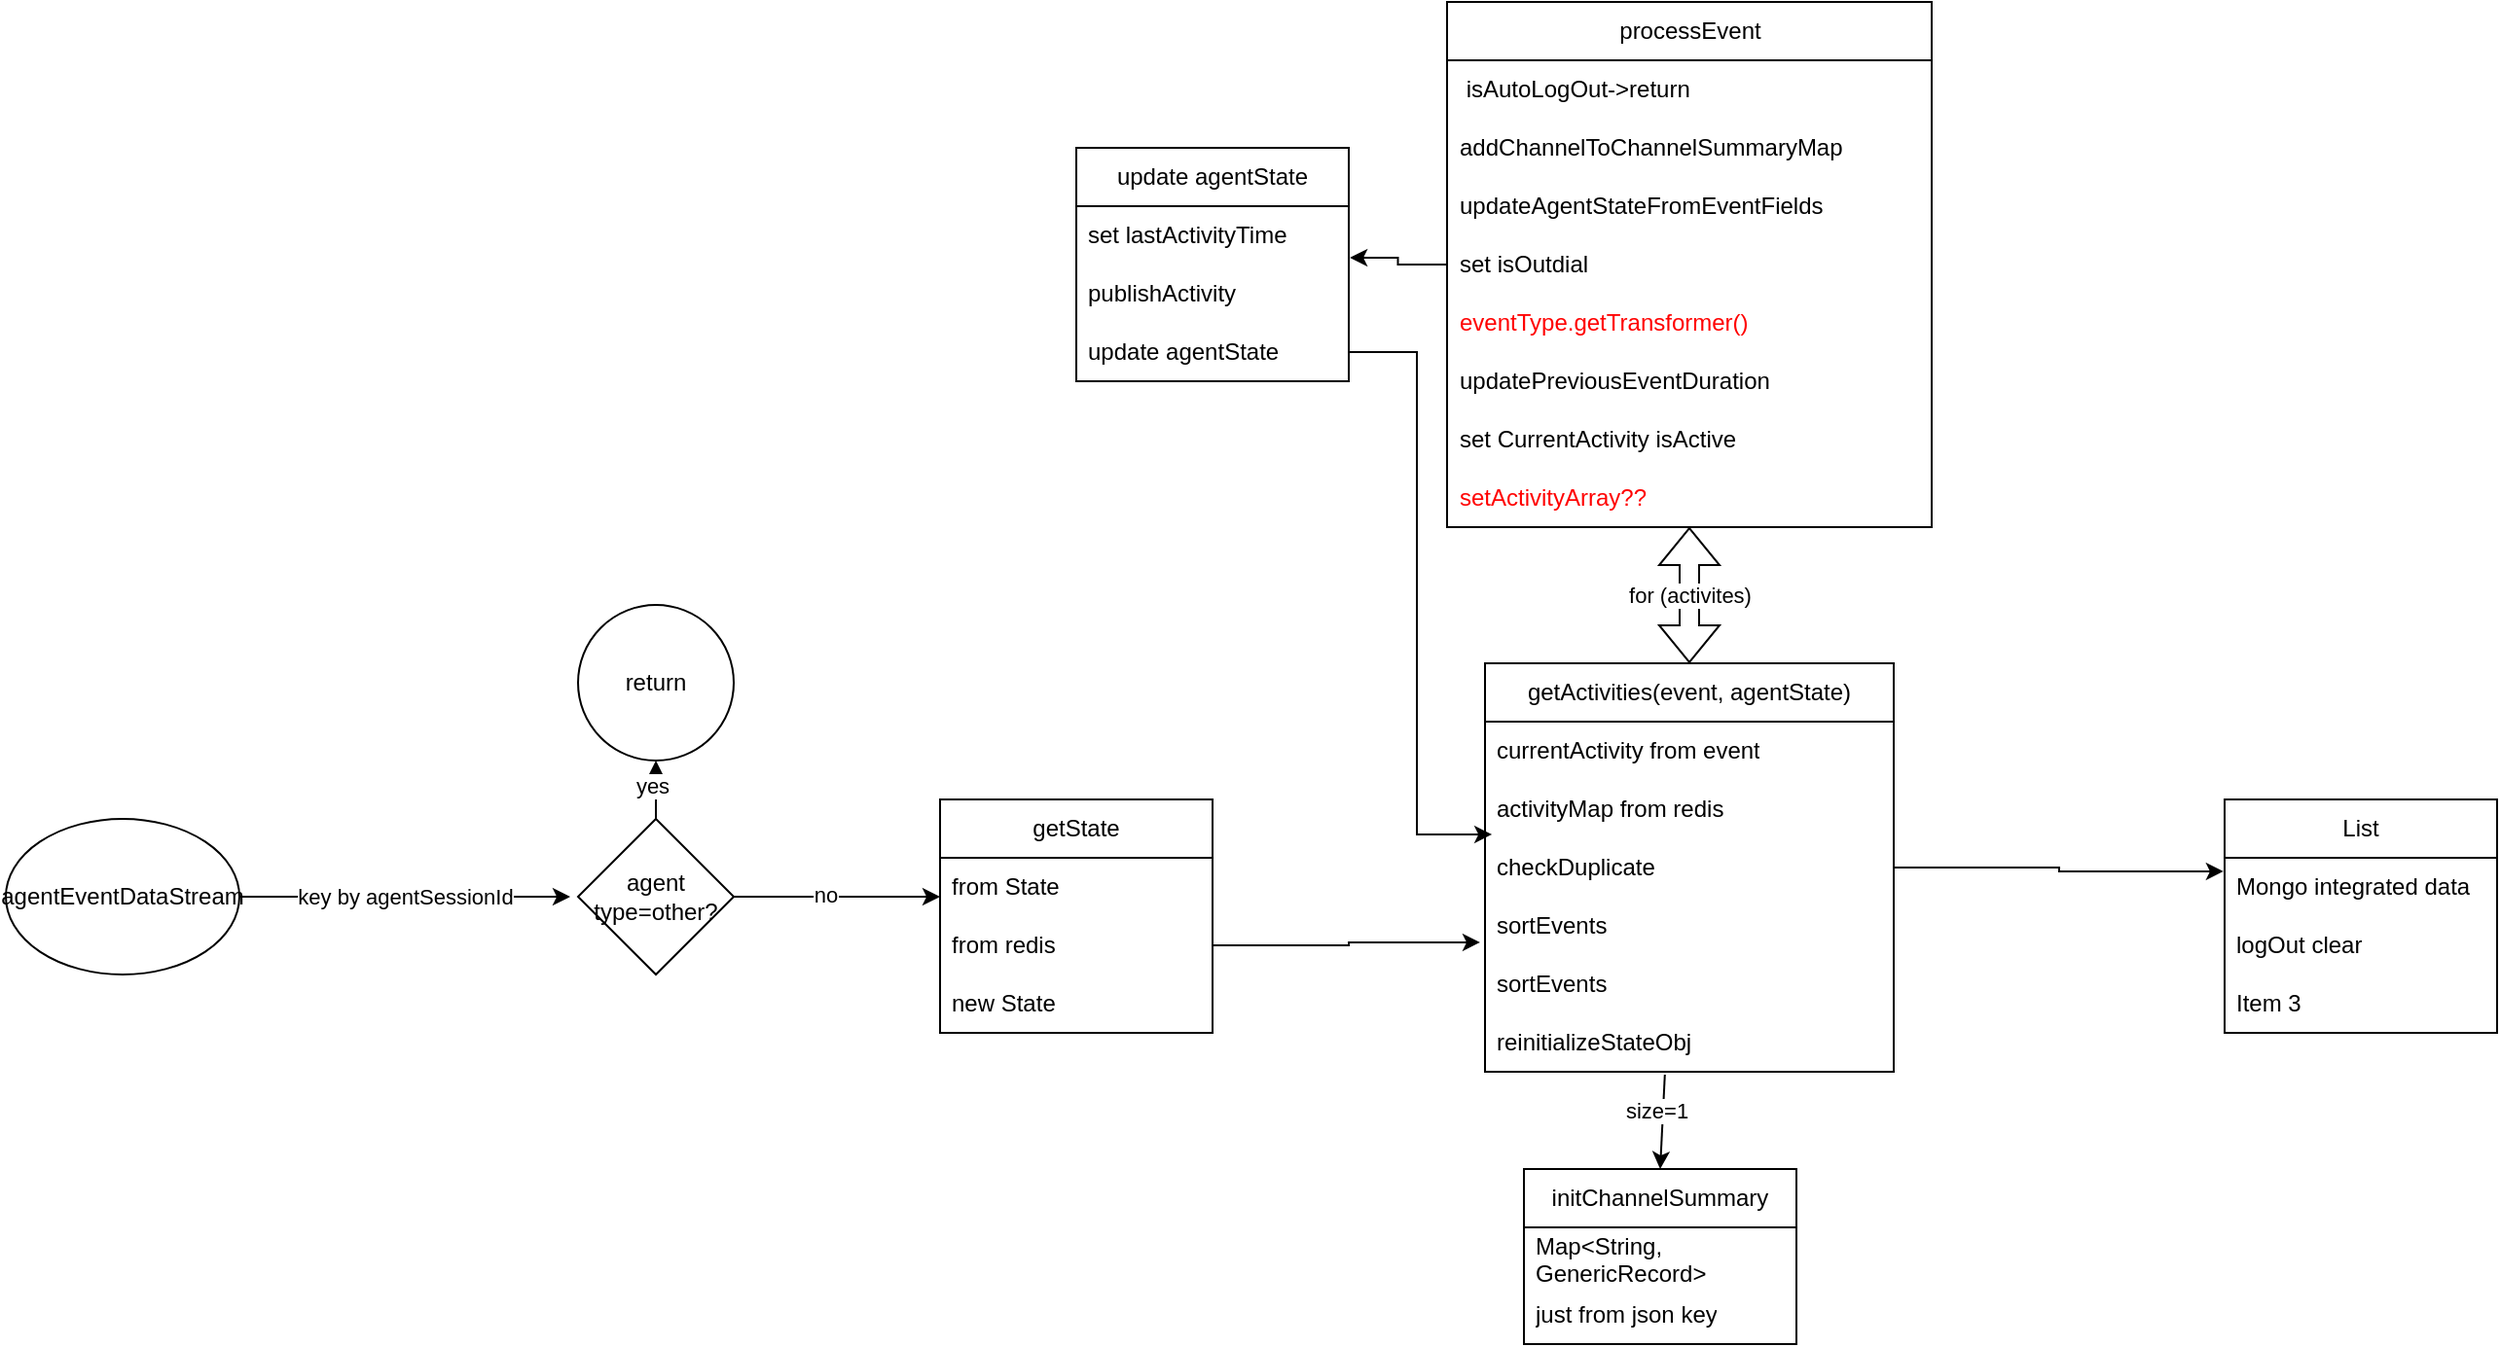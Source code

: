 <mxfile version="21.3.7" type="github">
  <diagram name="第 1 页" id="Cns6lqlfMmVtD7QGtzmP">
    <mxGraphModel dx="1187" dy="1866" grid="1" gridSize="10" guides="1" tooltips="1" connect="1" arrows="1" fold="1" page="1" pageScale="1" pageWidth="827" pageHeight="1169" math="0" shadow="0">
      <root>
        <mxCell id="0" />
        <mxCell id="1" parent="0" />
        <mxCell id="Irm8DqoZcO06xaiD0nKY-2" value="key by&amp;nbsp;agentSessionId" style="endArrow=classic;html=1;rounded=0;" edge="1" parent="1" source="Irm8DqoZcO06xaiD0nKY-3">
          <mxGeometry width="50" height="50" relative="1" as="geometry">
            <mxPoint x="139.82" y="73.792" as="sourcePoint" />
            <mxPoint x="330" y="130" as="targetPoint" />
          </mxGeometry>
        </mxCell>
        <mxCell id="Irm8DqoZcO06xaiD0nKY-3" value="agentEventDataStream" style="ellipse;whiteSpace=wrap;html=1;" vertex="1" parent="1">
          <mxGeometry x="40" y="90" width="120" height="80" as="geometry" />
        </mxCell>
        <mxCell id="Irm8DqoZcO06xaiD0nKY-6" value="" style="edgeStyle=orthogonalEdgeStyle;rounded=0;orthogonalLoop=1;jettySize=auto;html=1;entryX=0.5;entryY=1;entryDx=0;entryDy=0;" edge="1" parent="1" source="Irm8DqoZcO06xaiD0nKY-4" target="Irm8DqoZcO06xaiD0nKY-8">
          <mxGeometry relative="1" as="geometry">
            <mxPoint x="480" y="80" as="targetPoint" />
          </mxGeometry>
        </mxCell>
        <mxCell id="Irm8DqoZcO06xaiD0nKY-7" value="yes" style="edgeLabel;html=1;align=center;verticalAlign=middle;resizable=0;points=[];" vertex="1" connectable="0" parent="Irm8DqoZcO06xaiD0nKY-6">
          <mxGeometry x="-0.1" y="-2" relative="1" as="geometry">
            <mxPoint as="offset" />
          </mxGeometry>
        </mxCell>
        <mxCell id="Irm8DqoZcO06xaiD0nKY-30" style="edgeStyle=orthogonalEdgeStyle;rounded=0;orthogonalLoop=1;jettySize=auto;html=1;entryX=0;entryY=0.667;entryDx=0;entryDy=0;entryPerimeter=0;" edge="1" parent="1" source="Irm8DqoZcO06xaiD0nKY-4" target="Irm8DqoZcO06xaiD0nKY-57">
          <mxGeometry relative="1" as="geometry">
            <mxPoint x="520" y="130" as="targetPoint" />
          </mxGeometry>
        </mxCell>
        <mxCell id="Irm8DqoZcO06xaiD0nKY-31" value="no" style="edgeLabel;html=1;align=center;verticalAlign=middle;resizable=0;points=[];" vertex="1" connectable="0" parent="Irm8DqoZcO06xaiD0nKY-30">
          <mxGeometry x="-0.117" y="1" relative="1" as="geometry">
            <mxPoint as="offset" />
          </mxGeometry>
        </mxCell>
        <mxCell id="Irm8DqoZcO06xaiD0nKY-4" value="agent type=other?" style="rhombus;whiteSpace=wrap;html=1;" vertex="1" parent="1">
          <mxGeometry x="334" y="90" width="80" height="80" as="geometry" />
        </mxCell>
        <mxCell id="Irm8DqoZcO06xaiD0nKY-8" value="return" style="ellipse;whiteSpace=wrap;html=1;aspect=fixed;" vertex="1" parent="1">
          <mxGeometry x="334" y="-20" width="80" height="80" as="geometry" />
        </mxCell>
        <mxCell id="Irm8DqoZcO06xaiD0nKY-56" value="getState" style="swimlane;fontStyle=0;childLayout=stackLayout;horizontal=1;startSize=30;horizontalStack=0;resizeParent=1;resizeParentMax=0;resizeLast=0;collapsible=1;marginBottom=0;whiteSpace=wrap;html=1;" vertex="1" parent="1">
          <mxGeometry x="520" y="80" width="140" height="120" as="geometry" />
        </mxCell>
        <mxCell id="Irm8DqoZcO06xaiD0nKY-57" value="from State" style="text;strokeColor=none;fillColor=none;align=left;verticalAlign=middle;spacingLeft=4;spacingRight=4;overflow=hidden;points=[[0,0.5],[1,0.5]];portConstraint=eastwest;rotatable=0;whiteSpace=wrap;html=1;" vertex="1" parent="Irm8DqoZcO06xaiD0nKY-56">
          <mxGeometry y="30" width="140" height="30" as="geometry" />
        </mxCell>
        <mxCell id="Irm8DqoZcO06xaiD0nKY-58" value="from redis" style="text;strokeColor=none;fillColor=none;align=left;verticalAlign=middle;spacingLeft=4;spacingRight=4;overflow=hidden;points=[[0,0.5],[1,0.5]];portConstraint=eastwest;rotatable=0;whiteSpace=wrap;html=1;" vertex="1" parent="Irm8DqoZcO06xaiD0nKY-56">
          <mxGeometry y="60" width="140" height="30" as="geometry" />
        </mxCell>
        <mxCell id="Irm8DqoZcO06xaiD0nKY-59" value="new State" style="text;strokeColor=none;fillColor=none;align=left;verticalAlign=middle;spacingLeft=4;spacingRight=4;overflow=hidden;points=[[0,0.5],[1,0.5]];portConstraint=eastwest;rotatable=0;whiteSpace=wrap;html=1;" vertex="1" parent="Irm8DqoZcO06xaiD0nKY-56">
          <mxGeometry y="90" width="140" height="30" as="geometry" />
        </mxCell>
        <mxCell id="Irm8DqoZcO06xaiD0nKY-74" value="getActivities(event, agentState)" style="swimlane;fontStyle=0;childLayout=stackLayout;horizontal=1;startSize=30;horizontalStack=0;resizeParent=1;resizeParentMax=0;resizeLast=0;collapsible=1;marginBottom=0;whiteSpace=wrap;html=1;" vertex="1" parent="1">
          <mxGeometry x="800" y="10" width="210" height="210" as="geometry" />
        </mxCell>
        <mxCell id="Irm8DqoZcO06xaiD0nKY-75" value="currentActivity from event" style="text;strokeColor=none;fillColor=none;align=left;verticalAlign=middle;spacingLeft=4;spacingRight=4;overflow=hidden;points=[[0,0.5],[1,0.5]];portConstraint=eastwest;rotatable=0;whiteSpace=wrap;html=1;" vertex="1" parent="Irm8DqoZcO06xaiD0nKY-74">
          <mxGeometry y="30" width="210" height="30" as="geometry" />
        </mxCell>
        <mxCell id="Irm8DqoZcO06xaiD0nKY-76" value="activityMap from redis" style="text;strokeColor=none;fillColor=none;align=left;verticalAlign=middle;spacingLeft=4;spacingRight=4;overflow=hidden;points=[[0,0.5],[1,0.5]];portConstraint=eastwest;rotatable=0;whiteSpace=wrap;html=1;" vertex="1" parent="Irm8DqoZcO06xaiD0nKY-74">
          <mxGeometry y="60" width="210" height="30" as="geometry" />
        </mxCell>
        <mxCell id="Irm8DqoZcO06xaiD0nKY-77" value="checkDuplicate" style="text;strokeColor=none;fillColor=none;align=left;verticalAlign=middle;spacingLeft=4;spacingRight=4;overflow=hidden;points=[[0,0.5],[1,0.5]];portConstraint=eastwest;rotatable=0;whiteSpace=wrap;html=1;" vertex="1" parent="Irm8DqoZcO06xaiD0nKY-74">
          <mxGeometry y="90" width="210" height="30" as="geometry" />
        </mxCell>
        <mxCell id="Irm8DqoZcO06xaiD0nKY-78" value="sortEvents" style="text;strokeColor=none;fillColor=none;align=left;verticalAlign=middle;spacingLeft=4;spacingRight=4;overflow=hidden;points=[[0,0.5],[1,0.5]];portConstraint=eastwest;rotatable=0;whiteSpace=wrap;html=1;" vertex="1" parent="Irm8DqoZcO06xaiD0nKY-74">
          <mxGeometry y="120" width="210" height="30" as="geometry" />
        </mxCell>
        <mxCell id="Irm8DqoZcO06xaiD0nKY-79" value="sortEvents" style="text;strokeColor=none;fillColor=none;align=left;verticalAlign=middle;spacingLeft=4;spacingRight=4;overflow=hidden;points=[[0,0.5],[1,0.5]];portConstraint=eastwest;rotatable=0;whiteSpace=wrap;html=1;" vertex="1" parent="Irm8DqoZcO06xaiD0nKY-74">
          <mxGeometry y="150" width="210" height="30" as="geometry" />
        </mxCell>
        <mxCell id="Irm8DqoZcO06xaiD0nKY-80" value="reinitializeStateObj" style="text;strokeColor=none;fillColor=none;align=left;verticalAlign=middle;spacingLeft=4;spacingRight=4;overflow=hidden;points=[[0,0.5],[1,0.5]];portConstraint=eastwest;rotatable=0;whiteSpace=wrap;html=1;" vertex="1" parent="Irm8DqoZcO06xaiD0nKY-74">
          <mxGeometry y="180" width="210" height="30" as="geometry" />
        </mxCell>
        <mxCell id="Irm8DqoZcO06xaiD0nKY-82" value="initChannelSummary" style="swimlane;fontStyle=0;childLayout=stackLayout;horizontal=1;startSize=30;horizontalStack=0;resizeParent=1;resizeParentMax=0;resizeLast=0;collapsible=1;marginBottom=0;whiteSpace=wrap;html=1;" vertex="1" parent="1">
          <mxGeometry x="820" y="270" width="140" height="90" as="geometry" />
        </mxCell>
        <mxCell id="Irm8DqoZcO06xaiD0nKY-83" value="Map&amp;lt;String, GenericRecord&amp;gt;" style="text;strokeColor=none;fillColor=none;align=left;verticalAlign=middle;spacingLeft=4;spacingRight=4;overflow=hidden;points=[[0,0.5],[1,0.5]];portConstraint=eastwest;rotatable=0;whiteSpace=wrap;html=1;" vertex="1" parent="Irm8DqoZcO06xaiD0nKY-82">
          <mxGeometry y="30" width="140" height="30" as="geometry" />
        </mxCell>
        <mxCell id="Irm8DqoZcO06xaiD0nKY-84" value="just from json key" style="text;strokeColor=none;fillColor=none;align=left;verticalAlign=middle;spacingLeft=4;spacingRight=4;overflow=hidden;points=[[0,0.5],[1,0.5]];portConstraint=eastwest;rotatable=0;whiteSpace=wrap;html=1;" vertex="1" parent="Irm8DqoZcO06xaiD0nKY-82">
          <mxGeometry y="60" width="140" height="30" as="geometry" />
        </mxCell>
        <mxCell id="Irm8DqoZcO06xaiD0nKY-86" value="" style="endArrow=classic;html=1;rounded=0;entryX=0.5;entryY=0;entryDx=0;entryDy=0;exitX=0.44;exitY=1.05;exitDx=0;exitDy=0;exitPerimeter=0;" edge="1" parent="1" source="Irm8DqoZcO06xaiD0nKY-80" target="Irm8DqoZcO06xaiD0nKY-82">
          <mxGeometry width="50" height="50" relative="1" as="geometry">
            <mxPoint x="730" y="390" as="sourcePoint" />
            <mxPoint x="780" y="340" as="targetPoint" />
          </mxGeometry>
        </mxCell>
        <mxCell id="Irm8DqoZcO06xaiD0nKY-87" value="size=1" style="edgeLabel;html=1;align=center;verticalAlign=middle;resizable=0;points=[];" vertex="1" connectable="0" parent="Irm8DqoZcO06xaiD0nKY-86">
          <mxGeometry x="-0.256" y="-4" relative="1" as="geometry">
            <mxPoint as="offset" />
          </mxGeometry>
        </mxCell>
        <mxCell id="Irm8DqoZcO06xaiD0nKY-88" value="for (activites)" style="shape=flexArrow;endArrow=classic;startArrow=classic;html=1;rounded=0;" edge="1" parent="1" source="Irm8DqoZcO06xaiD0nKY-74" target="Irm8DqoZcO06xaiD0nKY-98">
          <mxGeometry width="100" height="100" relative="1" as="geometry">
            <mxPoint x="860" y="-20" as="sourcePoint" />
            <mxPoint x="1210" y="100" as="targetPoint" />
          </mxGeometry>
        </mxCell>
        <mxCell id="Irm8DqoZcO06xaiD0nKY-89" style="edgeStyle=orthogonalEdgeStyle;rounded=0;orthogonalLoop=1;jettySize=auto;html=1;entryX=-0.012;entryY=0.783;entryDx=0;entryDy=0;entryPerimeter=0;" edge="1" parent="1" source="Irm8DqoZcO06xaiD0nKY-58" target="Irm8DqoZcO06xaiD0nKY-78">
          <mxGeometry relative="1" as="geometry" />
        </mxCell>
        <mxCell id="Irm8DqoZcO06xaiD0nKY-105" style="edgeStyle=orthogonalEdgeStyle;rounded=0;orthogonalLoop=1;jettySize=auto;html=1;entryX=1.004;entryY=0.883;entryDx=0;entryDy=0;entryPerimeter=0;" edge="1" parent="1" source="Irm8DqoZcO06xaiD0nKY-90" target="Irm8DqoZcO06xaiD0nKY-101">
          <mxGeometry relative="1" as="geometry" />
        </mxCell>
        <mxCell id="Irm8DqoZcO06xaiD0nKY-90" value="processEvent" style="swimlane;fontStyle=0;childLayout=stackLayout;horizontal=1;startSize=30;horizontalStack=0;resizeParent=1;resizeParentMax=0;resizeLast=0;collapsible=1;marginBottom=0;whiteSpace=wrap;html=1;" vertex="1" parent="1">
          <mxGeometry x="780.5" y="-330" width="249" height="270" as="geometry" />
        </mxCell>
        <mxCell id="Irm8DqoZcO06xaiD0nKY-91" value="&amp;nbsp;isAutoLogOut-&amp;gt;return" style="text;strokeColor=none;fillColor=none;align=left;verticalAlign=middle;spacingLeft=4;spacingRight=4;overflow=hidden;points=[[0,0.5],[1,0.5]];portConstraint=eastwest;rotatable=0;whiteSpace=wrap;html=1;" vertex="1" parent="Irm8DqoZcO06xaiD0nKY-90">
          <mxGeometry y="30" width="249" height="30" as="geometry" />
        </mxCell>
        <mxCell id="Irm8DqoZcO06xaiD0nKY-92" value="addChannelToChannelSummaryMap" style="text;strokeColor=none;fillColor=none;align=left;verticalAlign=middle;spacingLeft=4;spacingRight=4;overflow=hidden;points=[[0,0.5],[1,0.5]];portConstraint=eastwest;rotatable=0;whiteSpace=wrap;html=1;" vertex="1" parent="Irm8DqoZcO06xaiD0nKY-90">
          <mxGeometry y="60" width="249" height="30" as="geometry" />
        </mxCell>
        <mxCell id="Irm8DqoZcO06xaiD0nKY-93" value="updateAgentStateFromEventFields" style="text;strokeColor=none;fillColor=none;align=left;verticalAlign=middle;spacingLeft=4;spacingRight=4;overflow=hidden;points=[[0,0.5],[1,0.5]];portConstraint=eastwest;rotatable=0;whiteSpace=wrap;html=1;" vertex="1" parent="Irm8DqoZcO06xaiD0nKY-90">
          <mxGeometry y="90" width="249" height="30" as="geometry" />
        </mxCell>
        <mxCell id="Irm8DqoZcO06xaiD0nKY-94" value="set isOutdial" style="text;strokeColor=none;fillColor=none;align=left;verticalAlign=middle;spacingLeft=4;spacingRight=4;overflow=hidden;points=[[0,0.5],[1,0.5]];portConstraint=eastwest;rotatable=0;whiteSpace=wrap;html=1;" vertex="1" parent="Irm8DqoZcO06xaiD0nKY-90">
          <mxGeometry y="120" width="249" height="30" as="geometry" />
        </mxCell>
        <mxCell id="Irm8DqoZcO06xaiD0nKY-95" value="&lt;font color=&quot;#ff0000&quot;&gt;eventType.getTransformer()&lt;/font&gt;" style="text;strokeColor=none;fillColor=none;align=left;verticalAlign=middle;spacingLeft=4;spacingRight=4;overflow=hidden;points=[[0,0.5],[1,0.5]];portConstraint=eastwest;rotatable=0;whiteSpace=wrap;html=1;" vertex="1" parent="Irm8DqoZcO06xaiD0nKY-90">
          <mxGeometry y="150" width="249" height="30" as="geometry" />
        </mxCell>
        <mxCell id="Irm8DqoZcO06xaiD0nKY-96" value="updatePreviousEventDuration" style="text;strokeColor=none;fillColor=none;align=left;verticalAlign=middle;spacingLeft=4;spacingRight=4;overflow=hidden;points=[[0,0.5],[1,0.5]];portConstraint=eastwest;rotatable=0;whiteSpace=wrap;html=1;" vertex="1" parent="Irm8DqoZcO06xaiD0nKY-90">
          <mxGeometry y="180" width="249" height="30" as="geometry" />
        </mxCell>
        <mxCell id="Irm8DqoZcO06xaiD0nKY-97" value="set CurrentActivity isActive" style="text;strokeColor=none;fillColor=none;align=left;verticalAlign=middle;spacingLeft=4;spacingRight=4;overflow=hidden;points=[[0,0.5],[1,0.5]];portConstraint=eastwest;rotatable=0;whiteSpace=wrap;html=1;" vertex="1" parent="Irm8DqoZcO06xaiD0nKY-90">
          <mxGeometry y="210" width="249" height="30" as="geometry" />
        </mxCell>
        <mxCell id="Irm8DqoZcO06xaiD0nKY-98" value="&lt;font color=&quot;#ff0000&quot;&gt;setActivityArray??&lt;/font&gt;" style="text;strokeColor=none;fillColor=none;align=left;verticalAlign=middle;spacingLeft=4;spacingRight=4;overflow=hidden;points=[[0,0.5],[1,0.5]];portConstraint=eastwest;rotatable=0;whiteSpace=wrap;html=1;" vertex="1" parent="Irm8DqoZcO06xaiD0nKY-90">
          <mxGeometry y="240" width="249" height="30" as="geometry" />
        </mxCell>
        <mxCell id="Irm8DqoZcO06xaiD0nKY-100" value="update agentState" style="swimlane;fontStyle=0;childLayout=stackLayout;horizontal=1;startSize=30;horizontalStack=0;resizeParent=1;resizeParentMax=0;resizeLast=0;collapsible=1;marginBottom=0;whiteSpace=wrap;html=1;" vertex="1" parent="1">
          <mxGeometry x="590" y="-255" width="140" height="120" as="geometry" />
        </mxCell>
        <mxCell id="Irm8DqoZcO06xaiD0nKY-101" value="set lastActivityTime" style="text;strokeColor=none;fillColor=none;align=left;verticalAlign=middle;spacingLeft=4;spacingRight=4;overflow=hidden;points=[[0,0.5],[1,0.5]];portConstraint=eastwest;rotatable=0;whiteSpace=wrap;html=1;" vertex="1" parent="Irm8DqoZcO06xaiD0nKY-100">
          <mxGeometry y="30" width="140" height="30" as="geometry" />
        </mxCell>
        <mxCell id="Irm8DqoZcO06xaiD0nKY-102" value="publishActivity" style="text;strokeColor=none;fillColor=none;align=left;verticalAlign=middle;spacingLeft=4;spacingRight=4;overflow=hidden;points=[[0,0.5],[1,0.5]];portConstraint=eastwest;rotatable=0;whiteSpace=wrap;html=1;" vertex="1" parent="Irm8DqoZcO06xaiD0nKY-100">
          <mxGeometry y="60" width="140" height="30" as="geometry" />
        </mxCell>
        <mxCell id="Irm8DqoZcO06xaiD0nKY-103" value="update&amp;nbsp;agentState" style="text;strokeColor=none;fillColor=none;align=left;verticalAlign=middle;spacingLeft=4;spacingRight=4;overflow=hidden;points=[[0,0.5],[1,0.5]];portConstraint=eastwest;rotatable=0;whiteSpace=wrap;html=1;" vertex="1" parent="Irm8DqoZcO06xaiD0nKY-100">
          <mxGeometry y="90" width="140" height="30" as="geometry" />
        </mxCell>
        <mxCell id="Irm8DqoZcO06xaiD0nKY-106" value="List" style="swimlane;fontStyle=0;childLayout=stackLayout;horizontal=1;startSize=30;horizontalStack=0;resizeParent=1;resizeParentMax=0;resizeLast=0;collapsible=1;marginBottom=0;whiteSpace=wrap;html=1;" vertex="1" parent="1">
          <mxGeometry x="1180" y="80" width="140" height="120" as="geometry" />
        </mxCell>
        <mxCell id="Irm8DqoZcO06xaiD0nKY-107" value="Mongo integrated data" style="text;strokeColor=none;fillColor=none;align=left;verticalAlign=middle;spacingLeft=4;spacingRight=4;overflow=hidden;points=[[0,0.5],[1,0.5]];portConstraint=eastwest;rotatable=0;whiteSpace=wrap;html=1;" vertex="1" parent="Irm8DqoZcO06xaiD0nKY-106">
          <mxGeometry y="30" width="140" height="30" as="geometry" />
        </mxCell>
        <mxCell id="Irm8DqoZcO06xaiD0nKY-108" value="logOut clear" style="text;strokeColor=none;fillColor=none;align=left;verticalAlign=middle;spacingLeft=4;spacingRight=4;overflow=hidden;points=[[0,0.5],[1,0.5]];portConstraint=eastwest;rotatable=0;whiteSpace=wrap;html=1;" vertex="1" parent="Irm8DqoZcO06xaiD0nKY-106">
          <mxGeometry y="60" width="140" height="30" as="geometry" />
        </mxCell>
        <mxCell id="Irm8DqoZcO06xaiD0nKY-109" value="Item 3" style="text;strokeColor=none;fillColor=none;align=left;verticalAlign=middle;spacingLeft=4;spacingRight=4;overflow=hidden;points=[[0,0.5],[1,0.5]];portConstraint=eastwest;rotatable=0;whiteSpace=wrap;html=1;" vertex="1" parent="Irm8DqoZcO06xaiD0nKY-106">
          <mxGeometry y="90" width="140" height="30" as="geometry" />
        </mxCell>
        <mxCell id="Irm8DqoZcO06xaiD0nKY-110" style="edgeStyle=orthogonalEdgeStyle;rounded=0;orthogonalLoop=1;jettySize=auto;html=1;entryX=-0.004;entryY=0.233;entryDx=0;entryDy=0;entryPerimeter=0;" edge="1" parent="1" source="Irm8DqoZcO06xaiD0nKY-77" target="Irm8DqoZcO06xaiD0nKY-107">
          <mxGeometry relative="1" as="geometry" />
        </mxCell>
        <mxCell id="Irm8DqoZcO06xaiD0nKY-111" style="edgeStyle=orthogonalEdgeStyle;rounded=0;orthogonalLoop=1;jettySize=auto;html=1;entryX=0.017;entryY=-0.067;entryDx=0;entryDy=0;entryPerimeter=0;" edge="1" parent="1" source="Irm8DqoZcO06xaiD0nKY-103" target="Irm8DqoZcO06xaiD0nKY-77">
          <mxGeometry relative="1" as="geometry" />
        </mxCell>
      </root>
    </mxGraphModel>
  </diagram>
</mxfile>
